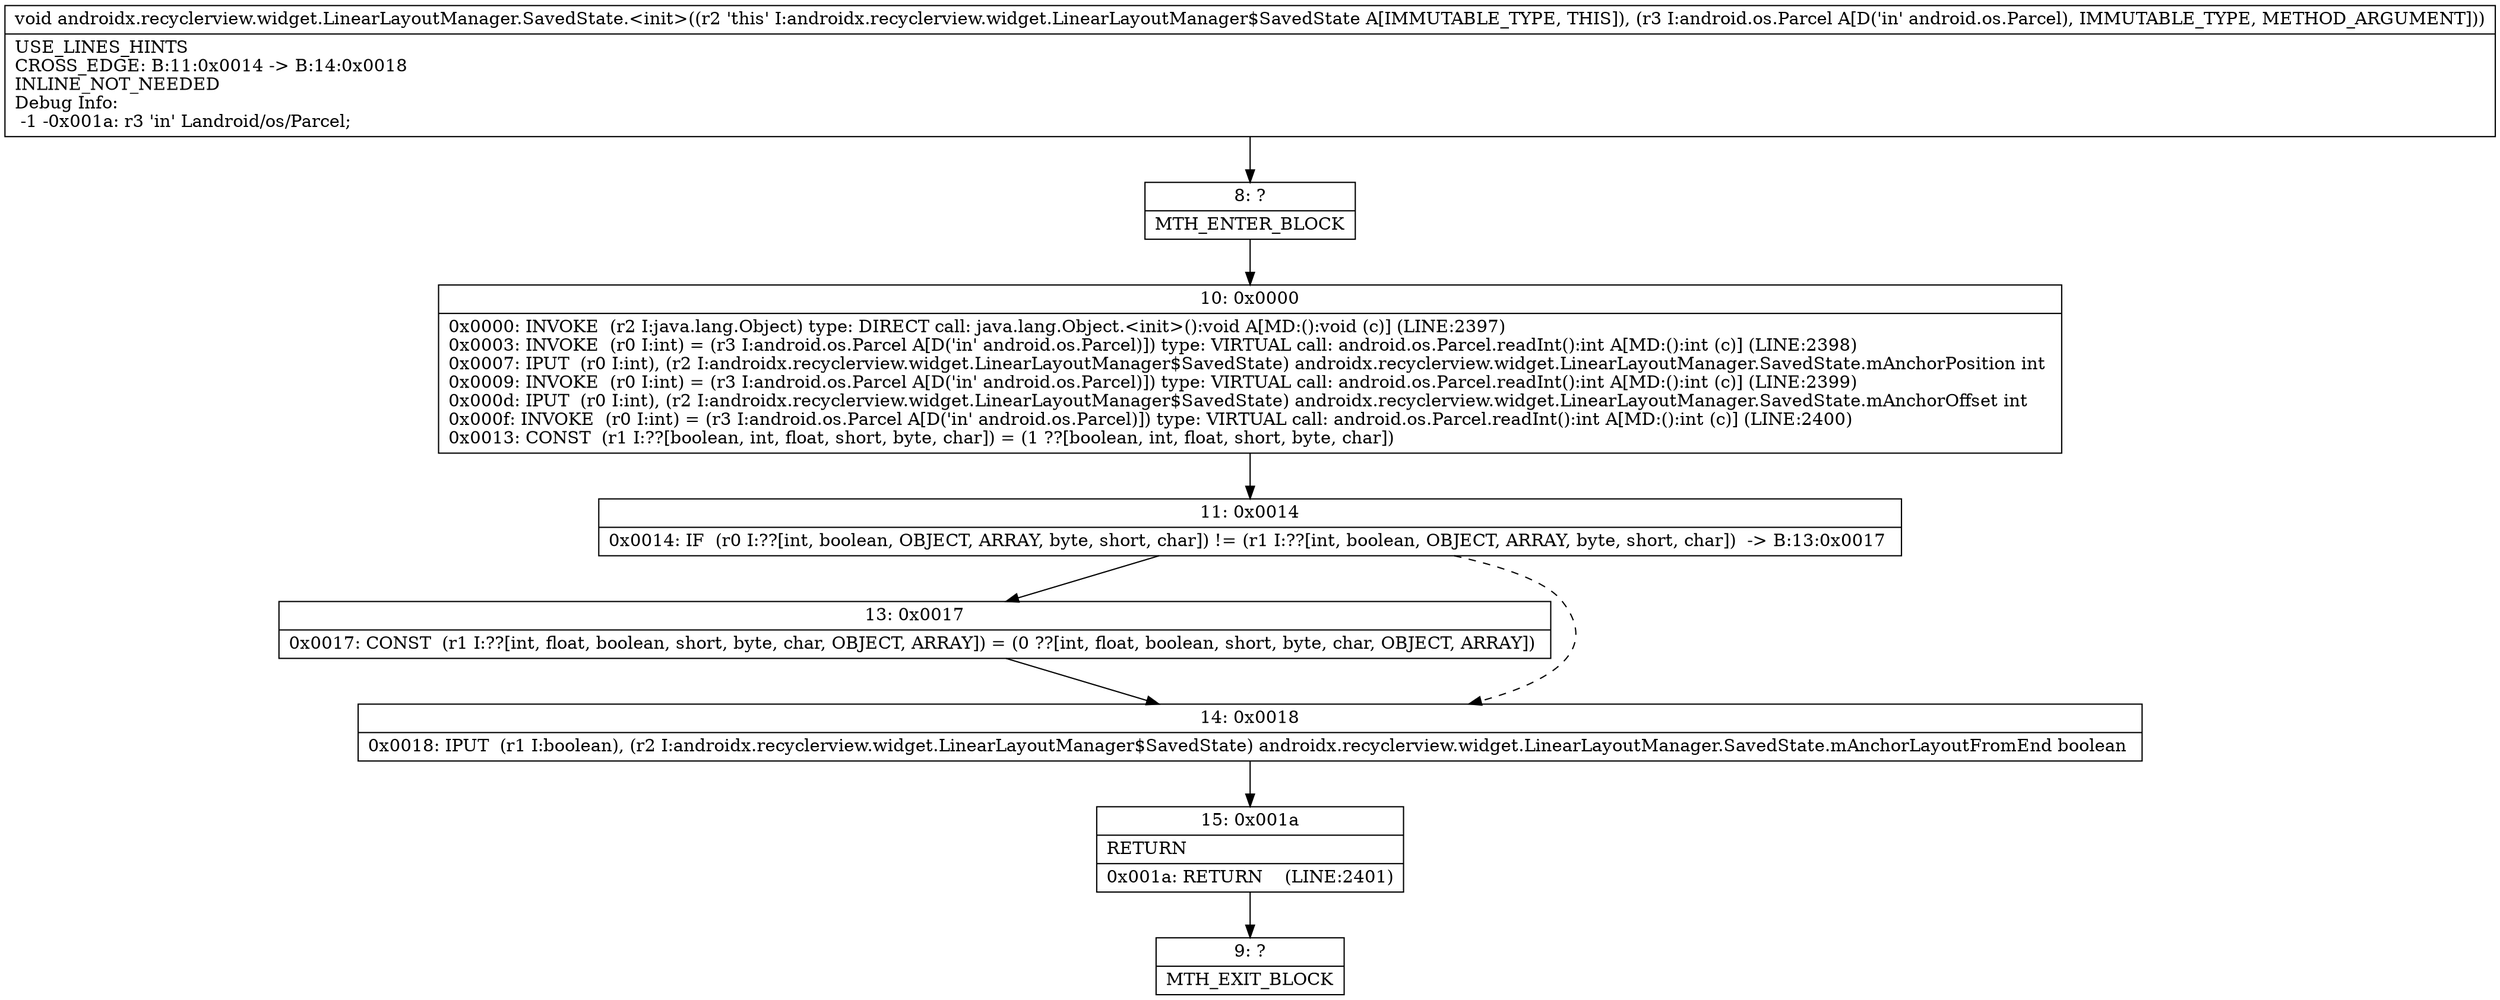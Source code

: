 digraph "CFG forandroidx.recyclerview.widget.LinearLayoutManager.SavedState.\<init\>(Landroid\/os\/Parcel;)V" {
Node_8 [shape=record,label="{8\:\ ?|MTH_ENTER_BLOCK\l}"];
Node_10 [shape=record,label="{10\:\ 0x0000|0x0000: INVOKE  (r2 I:java.lang.Object) type: DIRECT call: java.lang.Object.\<init\>():void A[MD:():void (c)] (LINE:2397)\l0x0003: INVOKE  (r0 I:int) = (r3 I:android.os.Parcel A[D('in' android.os.Parcel)]) type: VIRTUAL call: android.os.Parcel.readInt():int A[MD:():int (c)] (LINE:2398)\l0x0007: IPUT  (r0 I:int), (r2 I:androidx.recyclerview.widget.LinearLayoutManager$SavedState) androidx.recyclerview.widget.LinearLayoutManager.SavedState.mAnchorPosition int \l0x0009: INVOKE  (r0 I:int) = (r3 I:android.os.Parcel A[D('in' android.os.Parcel)]) type: VIRTUAL call: android.os.Parcel.readInt():int A[MD:():int (c)] (LINE:2399)\l0x000d: IPUT  (r0 I:int), (r2 I:androidx.recyclerview.widget.LinearLayoutManager$SavedState) androidx.recyclerview.widget.LinearLayoutManager.SavedState.mAnchorOffset int \l0x000f: INVOKE  (r0 I:int) = (r3 I:android.os.Parcel A[D('in' android.os.Parcel)]) type: VIRTUAL call: android.os.Parcel.readInt():int A[MD:():int (c)] (LINE:2400)\l0x0013: CONST  (r1 I:??[boolean, int, float, short, byte, char]) = (1 ??[boolean, int, float, short, byte, char]) \l}"];
Node_11 [shape=record,label="{11\:\ 0x0014|0x0014: IF  (r0 I:??[int, boolean, OBJECT, ARRAY, byte, short, char]) != (r1 I:??[int, boolean, OBJECT, ARRAY, byte, short, char])  \-\> B:13:0x0017 \l}"];
Node_13 [shape=record,label="{13\:\ 0x0017|0x0017: CONST  (r1 I:??[int, float, boolean, short, byte, char, OBJECT, ARRAY]) = (0 ??[int, float, boolean, short, byte, char, OBJECT, ARRAY]) \l}"];
Node_14 [shape=record,label="{14\:\ 0x0018|0x0018: IPUT  (r1 I:boolean), (r2 I:androidx.recyclerview.widget.LinearLayoutManager$SavedState) androidx.recyclerview.widget.LinearLayoutManager.SavedState.mAnchorLayoutFromEnd boolean \l}"];
Node_15 [shape=record,label="{15\:\ 0x001a|RETURN\l|0x001a: RETURN    (LINE:2401)\l}"];
Node_9 [shape=record,label="{9\:\ ?|MTH_EXIT_BLOCK\l}"];
MethodNode[shape=record,label="{void androidx.recyclerview.widget.LinearLayoutManager.SavedState.\<init\>((r2 'this' I:androidx.recyclerview.widget.LinearLayoutManager$SavedState A[IMMUTABLE_TYPE, THIS]), (r3 I:android.os.Parcel A[D('in' android.os.Parcel), IMMUTABLE_TYPE, METHOD_ARGUMENT]))  | USE_LINES_HINTS\lCROSS_EDGE: B:11:0x0014 \-\> B:14:0x0018\lINLINE_NOT_NEEDED\lDebug Info:\l  \-1 \-0x001a: r3 'in' Landroid\/os\/Parcel;\l}"];
MethodNode -> Node_8;Node_8 -> Node_10;
Node_10 -> Node_11;
Node_11 -> Node_13;
Node_11 -> Node_14[style=dashed];
Node_13 -> Node_14;
Node_14 -> Node_15;
Node_15 -> Node_9;
}

